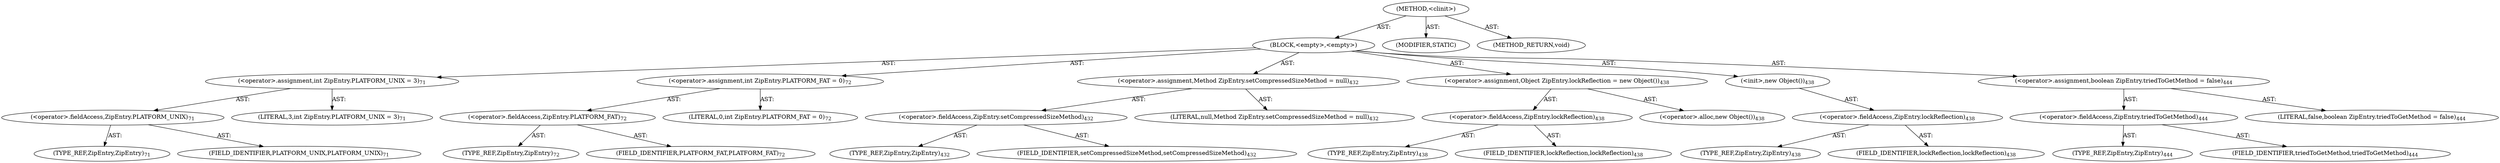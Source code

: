 digraph "&lt;clinit&gt;" {  
"111669149725" [label = <(METHOD,&lt;clinit&gt;)> ]
"25769803840" [label = <(BLOCK,&lt;empty&gt;,&lt;empty&gt;)> ]
"30064771355" [label = <(&lt;operator&gt;.assignment,int ZipEntry.PLATFORM_UNIX = 3)<SUB>71</SUB>> ]
"30064771356" [label = <(&lt;operator&gt;.fieldAccess,ZipEntry.PLATFORM_UNIX)<SUB>71</SUB>> ]
"180388626448" [label = <(TYPE_REF,ZipEntry,ZipEntry)<SUB>71</SUB>> ]
"55834574908" [label = <(FIELD_IDENTIFIER,PLATFORM_UNIX,PLATFORM_UNIX)<SUB>71</SUB>> ]
"90194313267" [label = <(LITERAL,3,int ZipEntry.PLATFORM_UNIX = 3)<SUB>71</SUB>> ]
"30064771357" [label = <(&lt;operator&gt;.assignment,int ZipEntry.PLATFORM_FAT = 0)<SUB>72</SUB>> ]
"30064771358" [label = <(&lt;operator&gt;.fieldAccess,ZipEntry.PLATFORM_FAT)<SUB>72</SUB>> ]
"180388626449" [label = <(TYPE_REF,ZipEntry,ZipEntry)<SUB>72</SUB>> ]
"55834574909" [label = <(FIELD_IDENTIFIER,PLATFORM_FAT,PLATFORM_FAT)<SUB>72</SUB>> ]
"90194313268" [label = <(LITERAL,0,int ZipEntry.PLATFORM_FAT = 0)<SUB>72</SUB>> ]
"30064771359" [label = <(&lt;operator&gt;.assignment,Method ZipEntry.setCompressedSizeMethod = null)<SUB>432</SUB>> ]
"30064771360" [label = <(&lt;operator&gt;.fieldAccess,ZipEntry.setCompressedSizeMethod)<SUB>432</SUB>> ]
"180388626450" [label = <(TYPE_REF,ZipEntry,ZipEntry)<SUB>432</SUB>> ]
"55834574910" [label = <(FIELD_IDENTIFIER,setCompressedSizeMethod,setCompressedSizeMethod)<SUB>432</SUB>> ]
"90194313269" [label = <(LITERAL,null,Method ZipEntry.setCompressedSizeMethod = null)<SUB>432</SUB>> ]
"30064771361" [label = <(&lt;operator&gt;.assignment,Object ZipEntry.lockReflection = new Object())<SUB>438</SUB>> ]
"30064771362" [label = <(&lt;operator&gt;.fieldAccess,ZipEntry.lockReflection)<SUB>438</SUB>> ]
"180388626451" [label = <(TYPE_REF,ZipEntry,ZipEntry)<SUB>438</SUB>> ]
"55834574911" [label = <(FIELD_IDENTIFIER,lockReflection,lockReflection)<SUB>438</SUB>> ]
"30064771363" [label = <(&lt;operator&gt;.alloc,new Object())<SUB>438</SUB>> ]
"30064771364" [label = <(&lt;init&gt;,new Object())<SUB>438</SUB>> ]
"30064771365" [label = <(&lt;operator&gt;.fieldAccess,ZipEntry.lockReflection)<SUB>438</SUB>> ]
"180388626452" [label = <(TYPE_REF,ZipEntry,ZipEntry)<SUB>438</SUB>> ]
"55834574912" [label = <(FIELD_IDENTIFIER,lockReflection,lockReflection)<SUB>438</SUB>> ]
"30064771366" [label = <(&lt;operator&gt;.assignment,boolean ZipEntry.triedToGetMethod = false)<SUB>444</SUB>> ]
"30064771367" [label = <(&lt;operator&gt;.fieldAccess,ZipEntry.triedToGetMethod)<SUB>444</SUB>> ]
"180388626453" [label = <(TYPE_REF,ZipEntry,ZipEntry)<SUB>444</SUB>> ]
"55834574913" [label = <(FIELD_IDENTIFIER,triedToGetMethod,triedToGetMethod)<SUB>444</SUB>> ]
"90194313270" [label = <(LITERAL,false,boolean ZipEntry.triedToGetMethod = false)<SUB>444</SUB>> ]
"133143986251" [label = <(MODIFIER,STATIC)> ]
"128849018909" [label = <(METHOD_RETURN,void)> ]
  "111669149725" -> "25769803840"  [ label = "AST: "] 
  "111669149725" -> "133143986251"  [ label = "AST: "] 
  "111669149725" -> "128849018909"  [ label = "AST: "] 
  "25769803840" -> "30064771355"  [ label = "AST: "] 
  "25769803840" -> "30064771357"  [ label = "AST: "] 
  "25769803840" -> "30064771359"  [ label = "AST: "] 
  "25769803840" -> "30064771361"  [ label = "AST: "] 
  "25769803840" -> "30064771364"  [ label = "AST: "] 
  "25769803840" -> "30064771366"  [ label = "AST: "] 
  "30064771355" -> "30064771356"  [ label = "AST: "] 
  "30064771355" -> "90194313267"  [ label = "AST: "] 
  "30064771356" -> "180388626448"  [ label = "AST: "] 
  "30064771356" -> "55834574908"  [ label = "AST: "] 
  "30064771357" -> "30064771358"  [ label = "AST: "] 
  "30064771357" -> "90194313268"  [ label = "AST: "] 
  "30064771358" -> "180388626449"  [ label = "AST: "] 
  "30064771358" -> "55834574909"  [ label = "AST: "] 
  "30064771359" -> "30064771360"  [ label = "AST: "] 
  "30064771359" -> "90194313269"  [ label = "AST: "] 
  "30064771360" -> "180388626450"  [ label = "AST: "] 
  "30064771360" -> "55834574910"  [ label = "AST: "] 
  "30064771361" -> "30064771362"  [ label = "AST: "] 
  "30064771361" -> "30064771363"  [ label = "AST: "] 
  "30064771362" -> "180388626451"  [ label = "AST: "] 
  "30064771362" -> "55834574911"  [ label = "AST: "] 
  "30064771364" -> "30064771365"  [ label = "AST: "] 
  "30064771365" -> "180388626452"  [ label = "AST: "] 
  "30064771365" -> "55834574912"  [ label = "AST: "] 
  "30064771366" -> "30064771367"  [ label = "AST: "] 
  "30064771366" -> "90194313270"  [ label = "AST: "] 
  "30064771367" -> "180388626453"  [ label = "AST: "] 
  "30064771367" -> "55834574913"  [ label = "AST: "] 
}
